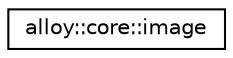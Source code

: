 digraph "Graphical Class Hierarchy"
{
  edge [fontname="Helvetica",fontsize="10",labelfontname="Helvetica",labelfontsize="10"];
  node [fontname="Helvetica",fontsize="10",shape=record];
  rankdir="LR";
  Node1 [label="alloy::core::image",height=0.2,width=0.4,color="black", fillcolor="white", style="filled",URL="$d9/d8f/classalloy_1_1core_1_1image.html",tooltip="A general image abstraction. "];
}
